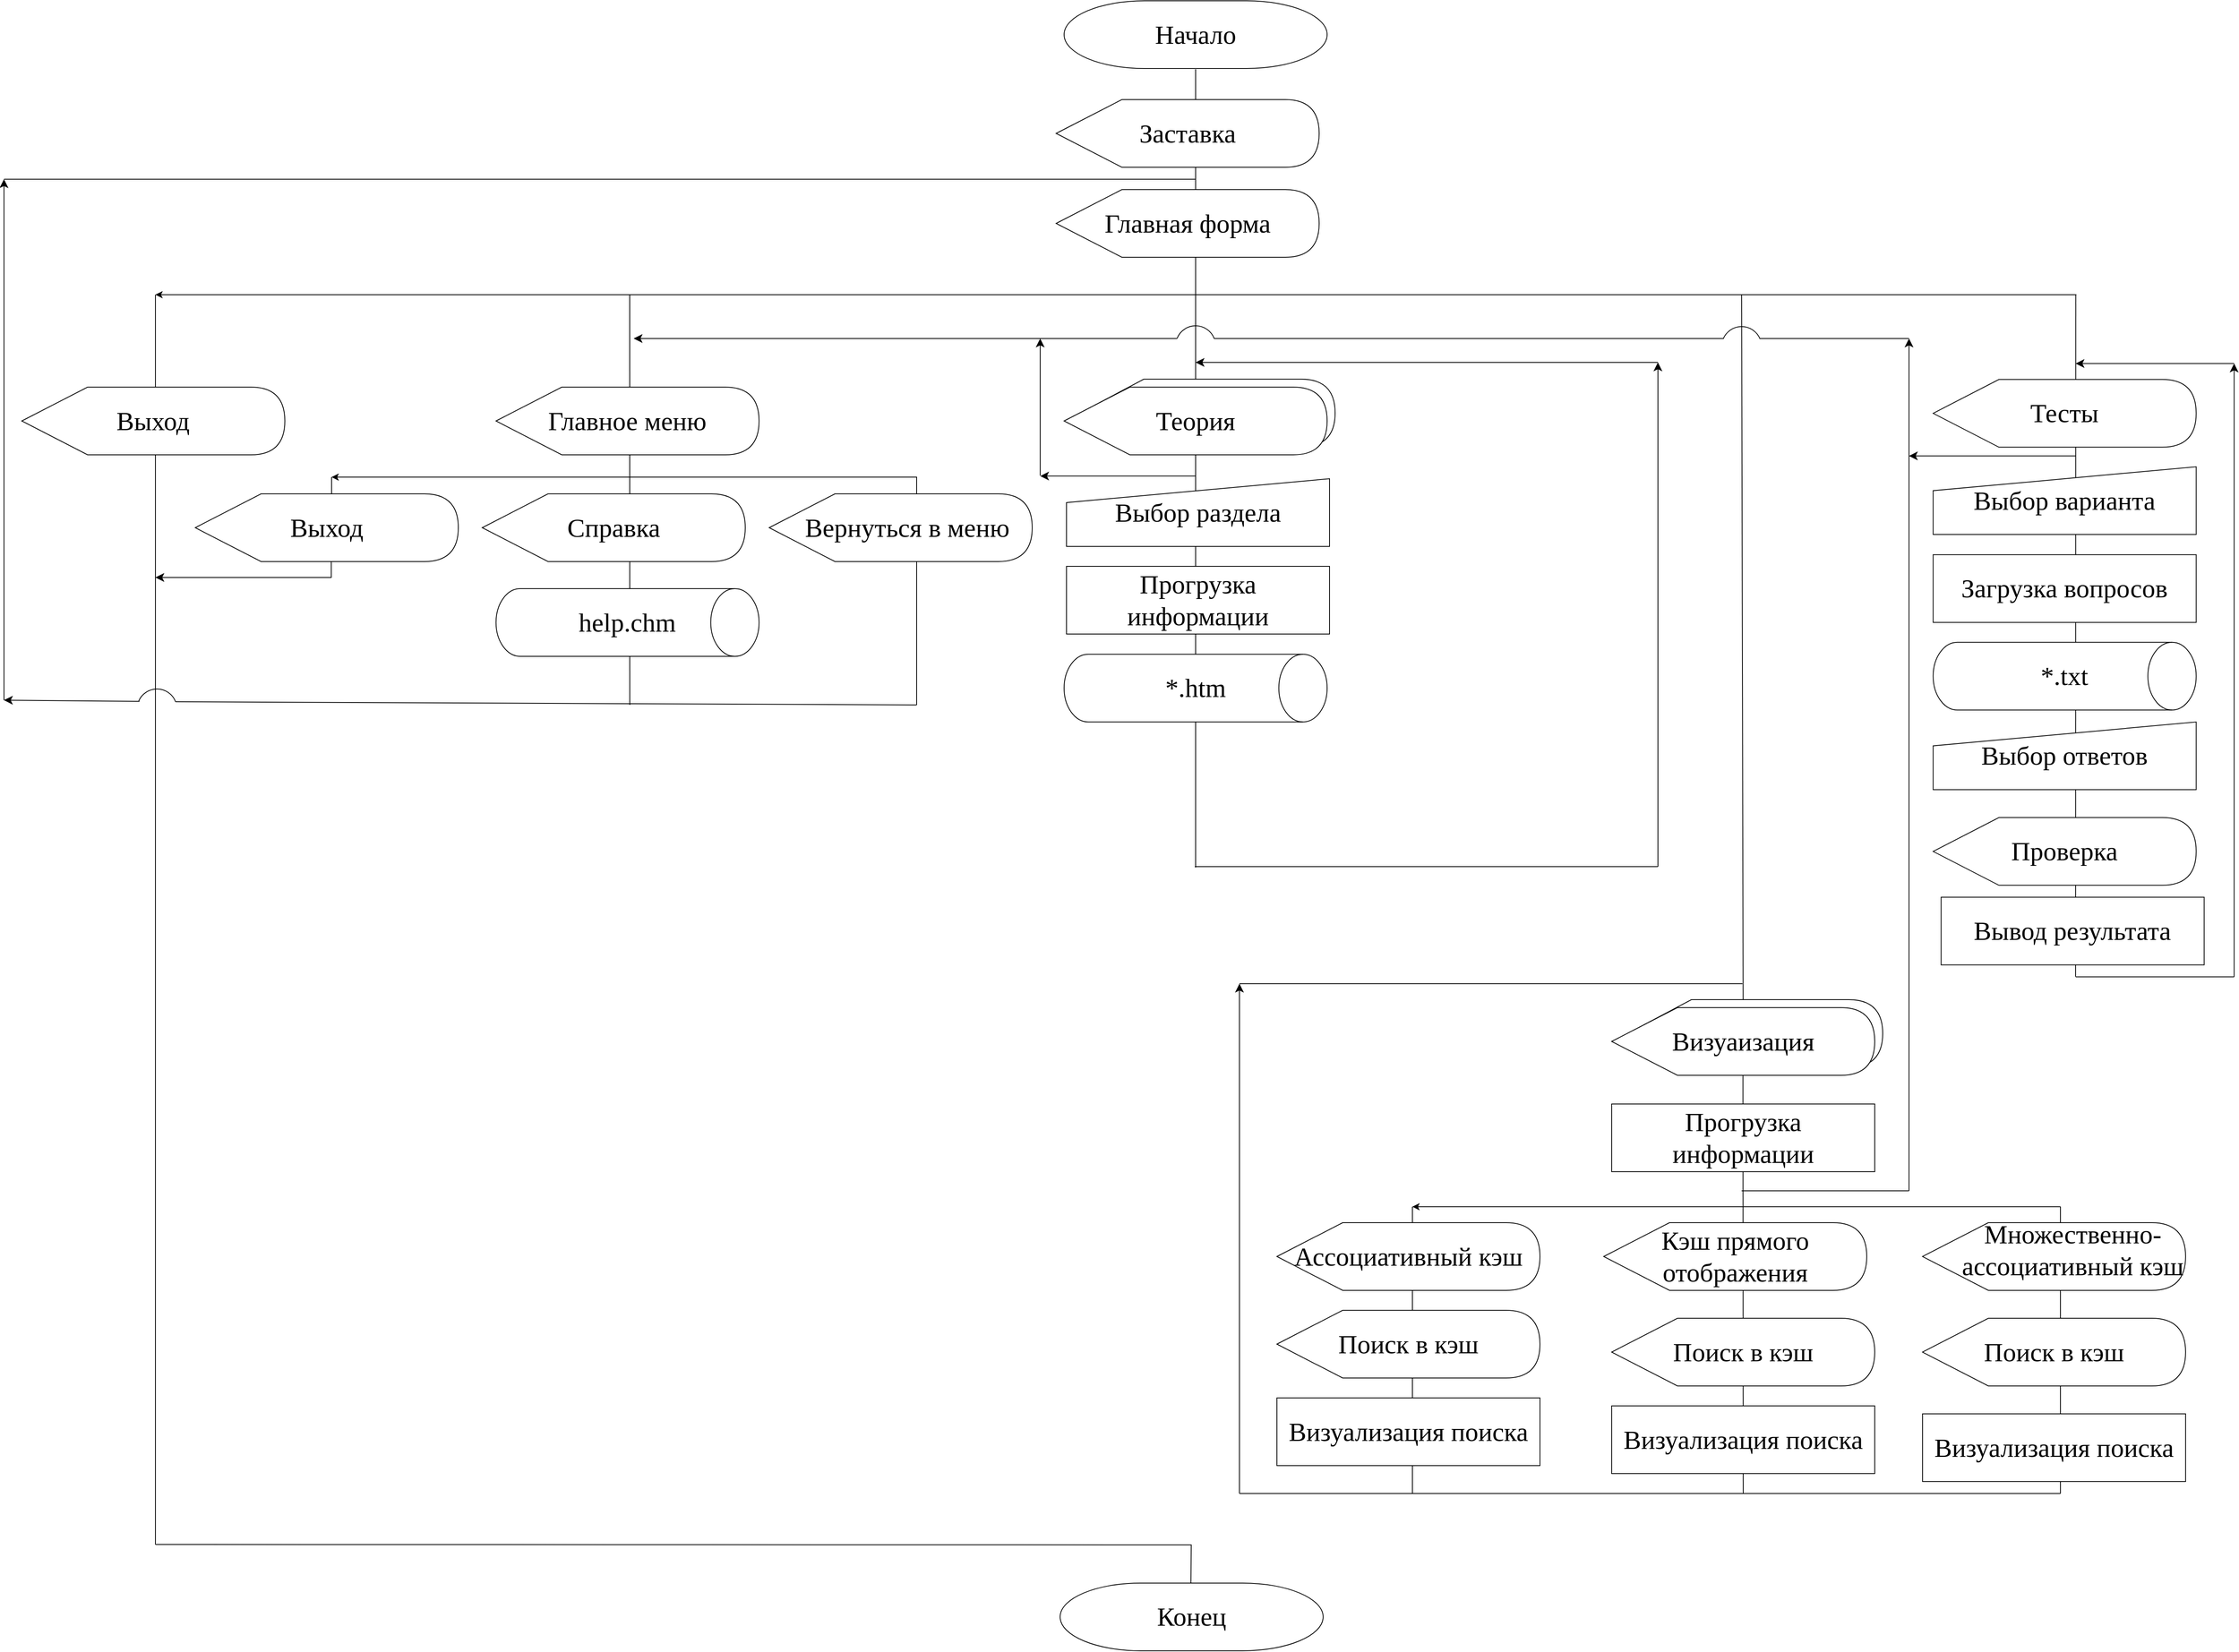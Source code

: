 <mxfile version="21.4.0" type="device">
  <diagram name="Страница 1" id="t_vg89urdh1FckDXaAt-">
    <mxGraphModel dx="4144" dy="2656" grid="0" gridSize="10" guides="1" tooltips="1" connect="1" arrows="1" fold="1" page="1" pageScale="1" pageWidth="3300" pageHeight="2339" math="0" shadow="0">
      <root>
        <mxCell id="0" />
        <mxCell id="1" parent="0" />
        <mxCell id="n9i95aWiuK1v4UaBcJTa-130" value="" style="endArrow=none;html=1;rounded=0;fontSize=33;startSize=8;endSize=8;curved=1;fontFamily=ISOCPEUR;" parent="1" edge="1">
          <mxGeometry width="50" height="50" relative="1" as="geometry">
            <mxPoint x="2845" y="1381" as="sourcePoint" />
            <mxPoint x="2845.21" y="525" as="targetPoint" />
          </mxGeometry>
        </mxCell>
        <mxCell id="n9i95aWiuK1v4UaBcJTa-122" value="" style="endArrow=none;html=1;rounded=0;fontSize=33;startSize=8;endSize=8;curved=1;fontFamily=ISOCPEUR;" parent="1" source="n9i95aWiuK1v4UaBcJTa-57" edge="1">
          <mxGeometry width="50" height="50" relative="1" as="geometry">
            <mxPoint x="2426" y="1633" as="sourcePoint" />
            <mxPoint x="2426" y="525" as="targetPoint" />
          </mxGeometry>
        </mxCell>
        <mxCell id="n9i95aWiuK1v4UaBcJTa-116" value="ч" style="endArrow=none;html=1;rounded=0;fontSize=33;startSize=8;endSize=8;curved=1;fontColor=#FFFFFF;fontFamily=ISOCPEUR;" parent="1" edge="1">
          <mxGeometry x="0.377" y="-170" width="50" height="50" relative="1" as="geometry">
            <mxPoint x="2826" y="2030" as="sourcePoint" />
            <mxPoint x="2826" y="1670" as="targetPoint" />
            <mxPoint as="offset" />
          </mxGeometry>
        </mxCell>
        <mxCell id="n9i95aWiuK1v4UaBcJTa-115" value="" style="endArrow=none;html=1;rounded=0;fontSize=33;startSize=8;endSize=8;curved=1;entryX=0.499;entryY=0.941;entryDx=0;entryDy=0;entryPerimeter=0;fontFamily=ISOCPEUR;" parent="1" target="n9i95aWiuK1v4UaBcJTa-57" edge="1">
          <mxGeometry width="50" height="50" relative="1" as="geometry">
            <mxPoint x="2428" y="2030" as="sourcePoint" />
            <mxPoint x="2427.52" y="1670" as="targetPoint" />
          </mxGeometry>
        </mxCell>
        <mxCell id="n9i95aWiuK1v4UaBcJTa-92" value="ч" style="endArrow=none;html=1;rounded=0;fontSize=33;startSize=8;endSize=8;curved=1;fontColor=#FFFFFF;fontFamily=ISOCPEUR;" parent="1" edge="1">
          <mxGeometry x="0.306" y="-120" width="50" height="50" relative="1" as="geometry">
            <mxPoint x="436" y="2094" as="sourcePoint" />
            <mxPoint x="436" y="525" as="targetPoint" />
            <mxPoint as="offset" />
          </mxGeometry>
        </mxCell>
        <mxCell id="n9i95aWiuK1v4UaBcJTa-39" value="" style="endArrow=none;html=1;rounded=0;fontSize=33;startSize=8;endSize=8;curved=1;fontFamily=ISOCPEUR;" parent="1" edge="1" source="TADvTj0M6922FNV51gR_-40">
          <mxGeometry width="50" height="50" relative="1" as="geometry">
            <mxPoint x="1741" y="1365" as="sourcePoint" />
            <mxPoint x="1741" y="242" as="targetPoint" />
          </mxGeometry>
        </mxCell>
        <mxCell id="n9i95aWiuK1v4UaBcJTa-29" value="ч" style="endArrow=none;html=1;rounded=0;fontSize=33;startSize=8;endSize=8;curved=1;fontColor=#FFFFFF;fontFamily=ISOCPEUR;" parent="1" edge="1">
          <mxGeometry x="0.306" y="-120" width="50" height="50" relative="1" as="geometry">
            <mxPoint x="1031.09" y="1040" as="sourcePoint" />
            <mxPoint x="1031" y="525" as="targetPoint" />
            <mxPoint as="offset" />
          </mxGeometry>
        </mxCell>
        <mxCell id="n9i95aWiuK1v4UaBcJTa-27" value="" style="shape=display;whiteSpace=wrap;html=1;fontSize=33;fontFamily=ISOCPEUR;" parent="1" vertex="1">
          <mxGeometry x="1596" y="631" width="320" height="85" as="geometry" />
        </mxCell>
        <mxCell id="n9i95aWiuK1v4UaBcJTa-15" style="edgeStyle=orthogonalEdgeStyle;rounded=0;orthogonalLoop=1;jettySize=auto;html=1;endArrow=none;endFill=0;strokeWidth=1;startArrow=classic;startFill=1;fontSize=33;fontFamily=ISOCPEUR;" parent="1" edge="1">
          <mxGeometry relative="1" as="geometry">
            <mxPoint x="1391" y="1040" as="targetPoint" />
            <mxPoint x="657" y="754" as="sourcePoint" />
            <Array as="points">
              <mxPoint x="1391" y="754" />
            </Array>
          </mxGeometry>
        </mxCell>
        <mxCell id="TADvTj0M6922FNV51gR_-8" value="&lt;font style=&quot;font-size: 33px;&quot; face=&quot;Isocpeur&quot;&gt;Теория&lt;/font&gt;" style="shape=display;whiteSpace=wrap;html=1;fontSize=33;fontFamily=ISOCPEUR;" parent="1" vertex="1">
          <mxGeometry x="1576" y="641" width="330" height="85" as="geometry" />
        </mxCell>
        <mxCell id="TADvTj0M6922FNV51gR_-11" value="&lt;font style=&quot;font-size: 33px;&quot; face=&quot;Isocpeur&quot;&gt;Заставка&lt;/font&gt;" style="shape=display;whiteSpace=wrap;html=1;fontSize=33;fontFamily=ISOCPEUR;" parent="1" vertex="1">
          <mxGeometry x="1566" y="280" width="330" height="85" as="geometry" />
        </mxCell>
        <mxCell id="TADvTj0M6922FNV51gR_-12" value="&lt;font face=&quot;Isocpeur&quot; style=&quot;font-size: 33px;&quot;&gt;&lt;span style=&quot;font-size: 33px;&quot;&gt;Главная форма&lt;/span&gt;&lt;/font&gt;" style="shape=display;whiteSpace=wrap;html=1;align=center;fontSize=33;fontFamily=ISOCPEUR;" parent="1" vertex="1">
          <mxGeometry x="1566" y="393" width="330" height="85" as="geometry" />
        </mxCell>
        <mxCell id="TADvTj0M6922FNV51gR_-25" style="edgeStyle=orthogonalEdgeStyle;rounded=0;orthogonalLoop=1;jettySize=auto;html=1;endArrow=none;endFill=0;startArrow=classic;startFill=1;fontSize=33;fontFamily=ISOCPEUR;" parent="1" edge="1">
          <mxGeometry relative="1" as="geometry">
            <mxPoint x="2846" y="525" as="targetPoint" />
            <mxPoint x="436" y="525" as="sourcePoint" />
            <Array as="points">
              <mxPoint x="1195.91" y="525" />
            </Array>
          </mxGeometry>
        </mxCell>
        <mxCell id="TADvTj0M6922FNV51gR_-31" value="&lt;span style=&quot;font-size: 33px;&quot;&gt;Тесты&lt;/span&gt;" style="shape=display;whiteSpace=wrap;html=1;fontFamily=ISOCPEUR;fontSize=33;" parent="1" vertex="1">
          <mxGeometry x="2666.29" y="631.39" width="330" height="85" as="geometry" />
        </mxCell>
        <mxCell id="TADvTj0M6922FNV51gR_-34" value="&lt;font face=&quot;Isocpeur&quot; style=&quot;font-size: 33px;&quot;&gt;&lt;span style=&quot;font-size: 33px;&quot;&gt;Главное меню&lt;/span&gt;&lt;/font&gt;" style="shape=display;whiteSpace=wrap;html=1;fontSize=33;fontFamily=ISOCPEUR;" parent="1" vertex="1">
          <mxGeometry x="863.31" y="641" width="330" height="85" as="geometry" />
        </mxCell>
        <mxCell id="TADvTj0M6922FNV51gR_-75" value="&lt;font face=&quot;Isocpeur&quot; style=&quot;font-size: 33px;&quot;&gt;help.chm&lt;/font&gt;" style="strokeWidth=1;html=1;shape=mxgraph.flowchart.direct_data;whiteSpace=wrap;fontSize=33;fontFamily=ISOCPEUR;" parent="1" vertex="1">
          <mxGeometry x="863.31" y="894" width="330" height="85" as="geometry" />
        </mxCell>
        <mxCell id="TADvTj0M6922FNV51gR_-90" value="Загрузка вопросов" style="rounded=0;whiteSpace=wrap;html=1;fontFamily=ISOCPEUR;fontSize=33;" parent="1" vertex="1">
          <mxGeometry x="2666.29" y="851.39" width="330" height="85" as="geometry" />
        </mxCell>
        <mxCell id="TADvTj0M6922FNV51gR_-93" value="&lt;font face=&quot;Isocpeur&quot; style=&quot;font-size: 33px;&quot;&gt;*.txt&lt;/font&gt;" style="strokeWidth=1;html=1;shape=mxgraph.flowchart.direct_data;whiteSpace=wrap;fontSize=33;fontFamily=ISOCPEUR;" parent="1" vertex="1">
          <mxGeometry x="2666.29" y="961.39" width="330" height="85" as="geometry" />
        </mxCell>
        <mxCell id="TADvTj0M6922FNV51gR_-114" value="&lt;font style=&quot;font-size: 33px;&quot;&gt;Прогрузка информации&lt;/font&gt;" style="rounded=0;whiteSpace=wrap;html=1;fontFamily=ISOCPEUR;fontSize=33;" parent="1" vertex="1">
          <mxGeometry x="2263" y="1541" width="330" height="85" as="geometry" />
        </mxCell>
        <mxCell id="TADvTj0M6922FNV51gR_-242" value="" style="edgeStyle=orthogonalEdgeStyle;rounded=0;orthogonalLoop=1;jettySize=auto;html=1;endArrow=none;endFill=0;" parent="1" edge="1">
          <mxGeometry relative="1" as="geometry">
            <mxPoint x="1166.09" y="1478.54" as="sourcePoint" />
          </mxGeometry>
        </mxCell>
        <mxCell id="TADvTj0M6922FNV51gR_-255" value="" style="edgeStyle=orthogonalEdgeStyle;rounded=0;orthogonalLoop=1;jettySize=auto;html=1;endArrow=none;endFill=0;fontSize=33;fontFamily=ISOCPEUR;" parent="1" edge="1">
          <mxGeometry relative="1" as="geometry">
            <mxPoint x="657" y="754" as="targetPoint" />
            <Array as="points">
              <mxPoint x="657.28" y="775.02" />
              <mxPoint x="657.28" y="775.02" />
            </Array>
            <mxPoint x="657" y="773.56" as="sourcePoint" />
          </mxGeometry>
        </mxCell>
        <mxCell id="n9i95aWiuK1v4UaBcJTa-7" value="" style="endArrow=none;html=1;rounded=0;fontSize=33;startSize=8;endSize=8;curved=1;fontFamily=ISOCPEUR;" parent="1" edge="1">
          <mxGeometry width="50" height="50" relative="1" as="geometry">
            <mxPoint x="656.62" y="880" as="sourcePoint" />
            <mxPoint x="656.62" y="860" as="targetPoint" />
          </mxGeometry>
        </mxCell>
        <mxCell id="n9i95aWiuK1v4UaBcJTa-12" value="&lt;font face=&quot;Isocpeur&quot; style=&quot;font-size: 33px;&quot;&gt;&lt;span style=&quot;font-size: 33px;&quot;&gt;Справка&lt;/span&gt;&lt;/font&gt;" style="shape=display;whiteSpace=wrap;html=1;fontSize=33;fontFamily=ISOCPEUR;" parent="1" vertex="1">
          <mxGeometry x="846.0" y="775" width="330" height="85" as="geometry" />
        </mxCell>
        <mxCell id="n9i95aWiuK1v4UaBcJTa-13" value="&lt;font face=&quot;Isocpeur&quot; style=&quot;font-size: 33px;&quot;&gt;&lt;span style=&quot;font-size: 33px;&quot;&gt;Выход&lt;/span&gt;&lt;/font&gt;" style="shape=display;whiteSpace=wrap;html=1;fontSize=33;fontFamily=ISOCPEUR;" parent="1" vertex="1">
          <mxGeometry x="486.0" y="775" width="330" height="85" as="geometry" />
        </mxCell>
        <mxCell id="TADvTj0M6922FNV51gR_-38" value="&lt;font style=&quot;font-size: 33px;&quot;&gt;Прогрузка информации&lt;/font&gt;" style="rounded=0;whiteSpace=wrap;html=1;fontFamily=ISOCPEUR;fontSize=33;" parent="1" vertex="1">
          <mxGeometry x="1579" y="866" width="330" height="85" as="geometry" />
        </mxCell>
        <mxCell id="n9i95aWiuK1v4UaBcJTa-41" value="" style="endArrow=classic;html=1;rounded=0;fontSize=33;startSize=8;endSize=8;curved=1;fontFamily=ISOCPEUR;" parent="1" edge="1">
          <mxGeometry width="50" height="50" relative="1" as="geometry">
            <mxPoint x="1741" y="752.67" as="sourcePoint" />
            <mxPoint x="1546" y="752.67" as="targetPoint" />
          </mxGeometry>
        </mxCell>
        <mxCell id="n9i95aWiuK1v4UaBcJTa-42" value="" style="endArrow=classic;html=1;rounded=0;fontSize=33;startSize=8;endSize=8;curved=1;startArrow=none;startFill=0;endFill=1;fontFamily=ISOCPEUR;" parent="1" edge="1">
          <mxGeometry width="50" height="50" relative="1" as="geometry">
            <mxPoint x="2321" y="1243" as="sourcePoint" />
            <mxPoint x="2321" y="610" as="targetPoint" />
          </mxGeometry>
        </mxCell>
        <mxCell id="n9i95aWiuK1v4UaBcJTa-52" value="" style="endArrow=classic;html=1;rounded=0;fontSize=33;startSize=8;endSize=8;curved=1;fontFamily=ISOCPEUR;" parent="1" edge="1">
          <mxGeometry width="50" height="50" relative="1" as="geometry">
            <mxPoint x="1546" y="752" as="sourcePoint" />
            <mxPoint x="1546" y="580" as="targetPoint" />
          </mxGeometry>
        </mxCell>
        <mxCell id="n9i95aWiuK1v4UaBcJTa-53" value="" style="endArrow=classic;html=1;rounded=0;fontSize=33;startSize=8;endSize=8;curved=1;fontFamily=ISOCPEUR;" parent="1" edge="1">
          <mxGeometry width="50" height="50" relative="1" as="geometry">
            <mxPoint x="1546" y="580" as="sourcePoint" />
            <mxPoint x="1036" y="580" as="targetPoint" />
          </mxGeometry>
        </mxCell>
        <mxCell id="n9i95aWiuK1v4UaBcJTa-54" value="" style="endArrow=none;html=1;rounded=0;fontSize=33;startSize=8;endSize=8;curved=1;fontFamily=ISOCPEUR;" parent="1" edge="1">
          <mxGeometry width="50" height="50" relative="1" as="geometry">
            <mxPoint x="1740" y="1243" as="sourcePoint" />
            <mxPoint x="2321" y="1243" as="targetPoint" />
          </mxGeometry>
        </mxCell>
        <mxCell id="n9i95aWiuK1v4UaBcJTa-55" value="" style="endArrow=classic;html=1;rounded=0;fontSize=33;startSize=8;endSize=8;curved=1;fontFamily=ISOCPEUR;" parent="1" edge="1">
          <mxGeometry width="50" height="50" relative="1" as="geometry">
            <mxPoint x="2321" y="610" as="sourcePoint" />
            <mxPoint x="1741" y="610" as="targetPoint" />
          </mxGeometry>
        </mxCell>
        <mxCell id="n9i95aWiuK1v4UaBcJTa-56" value="" style="shape=display;whiteSpace=wrap;html=1;fontSize=33;fontFamily=ISOCPEUR;" parent="1" vertex="1">
          <mxGeometry x="2283" y="1410" width="320" height="85" as="geometry" />
        </mxCell>
        <mxCell id="n9i95aWiuK1v4UaBcJTa-57" value="&lt;font style=&quot;font-size: 33px;&quot; face=&quot;Isocpeur&quot;&gt;Визуаизация&lt;/font&gt;" style="shape=display;whiteSpace=wrap;html=1;fontSize=33;fontFamily=ISOCPEUR;" parent="1" vertex="1">
          <mxGeometry x="2263" y="1420" width="330" height="85" as="geometry" />
        </mxCell>
        <mxCell id="n9i95aWiuK1v4UaBcJTa-88" value="&lt;font style=&quot;font-size: 33px;&quot; face=&quot;Isocpeur&quot;&gt;&amp;nbsp; Вернуться в меню&lt;/font&gt;" style="shape=display;whiteSpace=wrap;html=1;fontSize=33;fontFamily=ISOCPEUR;" parent="1" vertex="1">
          <mxGeometry x="1206" y="775" width="330" height="85" as="geometry" />
        </mxCell>
        <mxCell id="n9i95aWiuK1v4UaBcJTa-89" value="&lt;font face=&quot;Isocpeur&quot; style=&quot;font-size: 33px;&quot;&gt;&lt;span style=&quot;font-size: 33px;&quot;&gt;Выход&lt;/span&gt;&lt;/font&gt;" style="shape=display;whiteSpace=wrap;html=1;fontSize=33;fontFamily=ISOCPEUR;" parent="1" vertex="1">
          <mxGeometry x="268.36" y="641" width="330" height="85" as="geometry" />
        </mxCell>
        <mxCell id="n9i95aWiuK1v4UaBcJTa-95" value="" style="endArrow=classic;html=1;rounded=0;fontSize=33;startSize=8;endSize=8;curved=1;fontFamily=ISOCPEUR;" parent="1" edge="1">
          <mxGeometry width="50" height="50" relative="1" as="geometry">
            <mxPoint x="657" y="880" as="sourcePoint" />
            <mxPoint x="436.0" y="880" as="targetPoint" />
          </mxGeometry>
        </mxCell>
        <mxCell id="n9i95aWiuK1v4UaBcJTa-96" value="" style="endArrow=none;html=1;rounded=0;fontSize=33;startSize=8;endSize=8;curved=1;fontFamily=ISOCPEUR;endFill=0;" parent="1" edge="1">
          <mxGeometry width="50" height="50" relative="1" as="geometry">
            <mxPoint x="1391" y="1040" as="sourcePoint" />
            <mxPoint x="461" y="1036" as="targetPoint" />
          </mxGeometry>
        </mxCell>
        <mxCell id="n9i95aWiuK1v4UaBcJTa-97" value="" style="endArrow=classic;html=1;rounded=0;fontSize=33;startSize=8;endSize=8;curved=1;fontFamily=ISOCPEUR;" parent="1" edge="1">
          <mxGeometry width="50" height="50" relative="1" as="geometry">
            <mxPoint x="246" y="1034" as="sourcePoint" />
            <mxPoint x="246" y="380" as="targetPoint" />
          </mxGeometry>
        </mxCell>
        <mxCell id="n9i95aWiuK1v4UaBcJTa-98" value="" style="endArrow=none;html=1;rounded=0;fontSize=33;startSize=8;endSize=8;curved=1;endFill=0;fontFamily=ISOCPEUR;" parent="1" edge="1">
          <mxGeometry width="50" height="50" relative="1" as="geometry">
            <mxPoint x="1741" y="380" as="sourcePoint" />
            <mxPoint x="246" y="380" as="targetPoint" />
          </mxGeometry>
        </mxCell>
        <mxCell id="n9i95aWiuK1v4UaBcJTa-100" value="" style="endArrow=none;html=1;rounded=0;fontSize=33;startSize=8;endSize=8;curved=1;fontFamily=ISOCPEUR;" parent="1" edge="1">
          <mxGeometry width="50" height="50" relative="1" as="geometry">
            <mxPoint x="2013" y="2030" as="sourcePoint" />
            <mxPoint x="2013" y="1670" as="targetPoint" />
          </mxGeometry>
        </mxCell>
        <mxCell id="n9i95aWiuK1v4UaBcJTa-101" value="&lt;font face=&quot;Isocpeur&quot; style=&quot;font-size: 33px;&quot;&gt;Кэш прямого отображения&lt;/font&gt;" style="shape=display;whiteSpace=wrap;html=1;fontSize=33;fontFamily=ISOCPEUR;" parent="1" vertex="1">
          <mxGeometry x="2253" y="1690" width="330" height="85" as="geometry" />
        </mxCell>
        <mxCell id="n9i95aWiuK1v4UaBcJTa-102" value="&lt;font face=&quot;Isocpeur&quot; style=&quot;font-size: 33px;&quot;&gt;Ассоциативный кэш&lt;/font&gt;" style="shape=display;whiteSpace=wrap;html=1;fontSize=33;fontFamily=ISOCPEUR;" parent="1" vertex="1">
          <mxGeometry x="1843" y="1690" width="330" height="85" as="geometry" />
        </mxCell>
        <mxCell id="n9i95aWiuK1v4UaBcJTa-103" style="edgeStyle=orthogonalEdgeStyle;rounded=0;orthogonalLoop=1;jettySize=auto;html=1;endArrow=classic;endFill=1;startArrow=none;startFill=0;fontSize=33;fontFamily=ISOCPEUR;" parent="1" edge="1">
          <mxGeometry relative="1" as="geometry">
            <mxPoint x="2013.44" y="1670" as="targetPoint" />
            <mxPoint x="2428" y="1670" as="sourcePoint" />
            <Array as="points">
              <mxPoint x="2012.94" y="1670.55" />
              <mxPoint x="2012.94" y="1670.55" />
            </Array>
          </mxGeometry>
        </mxCell>
        <mxCell id="n9i95aWiuK1v4UaBcJTa-106" value="" style="shape=display;whiteSpace=wrap;html=1;fontSize=33;fontFamily=ISOCPEUR;" parent="1" vertex="1">
          <mxGeometry x="2653" y="1690" width="330" height="85" as="geometry" />
        </mxCell>
        <mxCell id="n9i95aWiuK1v4UaBcJTa-109" value="" style="endArrow=none;html=1;rounded=0;fontSize=33;startSize=8;endSize=8;curved=1;fontFamily=ISOCPEUR;" parent="1" edge="1">
          <mxGeometry width="50" height="50" relative="1" as="geometry">
            <mxPoint x="1796" y="2030" as="sourcePoint" />
            <mxPoint x="2826" y="2030" as="targetPoint" />
          </mxGeometry>
        </mxCell>
        <mxCell id="n9i95aWiuK1v4UaBcJTa-111" value="&lt;font style=&quot;font-size: 33px;&quot; face=&quot;Isocpeur&quot;&gt;Поиск в кэш&lt;/font&gt;" style="shape=display;whiteSpace=wrap;html=1;fontSize=33;fontFamily=ISOCPEUR;" parent="1" vertex="1">
          <mxGeometry x="1843" y="1800" width="330" height="85" as="geometry" />
        </mxCell>
        <mxCell id="n9i95aWiuK1v4UaBcJTa-112" value="&lt;font style=&quot;font-size: 33px;&quot; face=&quot;Isocpeur&quot;&gt;Поиск в кэш&lt;/font&gt;" style="shape=display;whiteSpace=wrap;html=1;fontSize=33;fontFamily=ISOCPEUR;" parent="1" vertex="1">
          <mxGeometry x="2263" y="1810" width="330" height="85" as="geometry" />
        </mxCell>
        <mxCell id="n9i95aWiuK1v4UaBcJTa-113" value="&lt;font style=&quot;font-size: 33px;&quot; face=&quot;Isocpeur&quot;&gt;Поиск в кэш&lt;/font&gt;" style="shape=display;whiteSpace=wrap;html=1;fontSize=33;fontFamily=ISOCPEUR;" parent="1" vertex="1">
          <mxGeometry x="2653" y="1810" width="330" height="85" as="geometry" />
        </mxCell>
        <mxCell id="n9i95aWiuK1v4UaBcJTa-117" value="ч" style="endArrow=none;html=1;rounded=0;fontSize=33;startSize=8;endSize=8;curved=1;fontColor=#FFFFFF;startArrow=none;startFill=0;endFill=0;fontFamily=ISOCPEUR;" parent="1" edge="1">
          <mxGeometry x="-0.3" y="-130" width="50" height="50" relative="1" as="geometry">
            <mxPoint x="2826" y="1670" as="sourcePoint" />
            <mxPoint x="2426" y="1670" as="targetPoint" />
            <mxPoint as="offset" />
          </mxGeometry>
        </mxCell>
        <mxCell id="n9i95aWiuK1v4UaBcJTa-118" value="&lt;font style=&quot;font-size: 33px;&quot;&gt;Визуализация поиска&lt;/font&gt;" style="rounded=0;whiteSpace=wrap;html=1;fontFamily=ISOCPEUR;fontSize=33;" parent="1" vertex="1">
          <mxGeometry x="1843" y="1910" width="330" height="85" as="geometry" />
        </mxCell>
        <mxCell id="n9i95aWiuK1v4UaBcJTa-119" value="&lt;font style=&quot;font-size: 33px;&quot;&gt;Визуализация поиска&lt;/font&gt;" style="rounded=0;whiteSpace=wrap;html=1;fontFamily=ISOCPEUR;fontSize=33;" parent="1" vertex="1">
          <mxGeometry x="2263" y="1920" width="330" height="85" as="geometry" />
        </mxCell>
        <mxCell id="n9i95aWiuK1v4UaBcJTa-120" value="&lt;font style=&quot;font-size: 33px;&quot;&gt;Визуализация поиска&lt;/font&gt;" style="rounded=0;whiteSpace=wrap;html=1;fontFamily=ISOCPEUR;fontSize=33;" parent="1" vertex="1">
          <mxGeometry x="2653" y="1930" width="330" height="85" as="geometry" />
        </mxCell>
        <mxCell id="n9i95aWiuK1v4UaBcJTa-121" value="&lt;font face=&quot;ISOCPEUR&quot; style=&quot;font-size: 33px;&quot;&gt;&lt;span style=&quot;font-size: 33px;&quot;&gt;Множественно-&lt;br style=&quot;font-size: 33px;&quot;&gt;ассоциативный кэш&lt;/span&gt;&lt;/font&gt;" style="text;html=1;align=center;verticalAlign=middle;resizable=0;points=[];autosize=1;strokeColor=none;fillColor=none;fontSize=33;fontFamily=ISOCPEUR;" parent="1" vertex="1">
          <mxGeometry x="2696" y="1680" width="290" height="90" as="geometry" />
        </mxCell>
        <mxCell id="n9i95aWiuK1v4UaBcJTa-123" value="" style="endArrow=classic;html=1;rounded=0;fontSize=33;startSize=8;endSize=8;curved=1;startArrow=none;startFill=0;endFill=1;fontFamily=ISOCPEUR;" parent="1" edge="1">
          <mxGeometry width="50" height="50" relative="1" as="geometry">
            <mxPoint x="1796" y="2030" as="sourcePoint" />
            <mxPoint x="1796" y="1390" as="targetPoint" />
          </mxGeometry>
        </mxCell>
        <mxCell id="n9i95aWiuK1v4UaBcJTa-124" value="" style="endArrow=none;html=1;rounded=0;fontSize=33;startSize=8;endSize=8;curved=1;startArrow=none;startFill=0;endFill=0;fontFamily=ISOCPEUR;" parent="1" edge="1">
          <mxGeometry width="50" height="50" relative="1" as="geometry">
            <mxPoint x="1796" y="1390" as="sourcePoint" />
            <mxPoint x="2427" y="1390" as="targetPoint" />
          </mxGeometry>
        </mxCell>
        <mxCell id="n9i95aWiuK1v4UaBcJTa-127" value="Проверка" style="shape=display;whiteSpace=wrap;html=1;fontFamily=ISOCPEUR;fontSize=33;" parent="1" vertex="1">
          <mxGeometry x="2666.29" y="1181.39" width="330" height="85" as="geometry" />
        </mxCell>
        <mxCell id="n9i95aWiuK1v4UaBcJTa-128" value="Вывод результата" style="rounded=0;whiteSpace=wrap;html=1;fontFamily=ISOCPEUR;fontSize=33;" parent="1" vertex="1">
          <mxGeometry x="2676.29" y="1281.39" width="330" height="85" as="geometry" />
        </mxCell>
        <mxCell id="n9i95aWiuK1v4UaBcJTa-129" value="&lt;font face=&quot;ISOCPEUR&quot; style=&quot;font-size: 33px;&quot;&gt;Выбор ответов&lt;/font&gt;" style="shape=manualInput;whiteSpace=wrap;html=1;fontSize=16;" parent="1" vertex="1">
          <mxGeometry x="2666.29" y="1061.39" width="330" height="85" as="geometry" />
        </mxCell>
        <mxCell id="n9i95aWiuK1v4UaBcJTa-131" value="" style="endArrow=none;html=1;rounded=0;fontSize=12;startSize=8;endSize=8;curved=1;" parent="1" edge="1">
          <mxGeometry width="50" height="50" relative="1" as="geometry">
            <mxPoint x="2845" y="1381.39" as="sourcePoint" />
            <mxPoint x="3043.89" y="1381.39" as="targetPoint" />
          </mxGeometry>
        </mxCell>
        <mxCell id="n9i95aWiuK1v4UaBcJTa-132" value="" style="endArrow=classic;html=1;rounded=0;fontSize=33;startSize=8;endSize=8;curved=1;startArrow=none;startFill=0;endFill=1;fontFamily=ISOCPEUR;" parent="1" edge="1">
          <mxGeometry width="50" height="50" relative="1" as="geometry">
            <mxPoint x="3043.89" y="1381.39" as="sourcePoint" />
            <mxPoint x="3043.89" y="611.39" as="targetPoint" />
          </mxGeometry>
        </mxCell>
        <mxCell id="n9i95aWiuK1v4UaBcJTa-133" value="" style="endArrow=classic;html=1;rounded=0;fontSize=33;startSize=8;endSize=8;curved=1;startArrow=none;startFill=0;endFill=1;fontFamily=ISOCPEUR;" parent="1" edge="1">
          <mxGeometry width="50" height="50" relative="1" as="geometry">
            <mxPoint x="3043.89" y="611.39" as="sourcePoint" />
            <mxPoint x="2845" y="611.39" as="targetPoint" />
          </mxGeometry>
        </mxCell>
        <mxCell id="n9i95aWiuK1v4UaBcJTa-134" value="" style="endArrow=classic;html=1;rounded=0;fontSize=33;startSize=8;endSize=8;curved=1;startArrow=none;startFill=0;endFill=1;fontFamily=ISOCPEUR;" parent="1" edge="1">
          <mxGeometry width="50" height="50" relative="1" as="geometry">
            <mxPoint x="2845" y="727.39" as="sourcePoint" />
            <mxPoint x="2635.89" y="727.39" as="targetPoint" />
          </mxGeometry>
        </mxCell>
        <mxCell id="n9i95aWiuK1v4UaBcJTa-135" value="" style="endArrow=classic;html=1;rounded=0;fontSize=33;startSize=8;endSize=8;curved=1;startArrow=none;startFill=0;endFill=1;fontFamily=ISOCPEUR;" parent="1" edge="1">
          <mxGeometry width="50" height="50" relative="1" as="geometry">
            <mxPoint x="2636" y="1650" as="sourcePoint" />
            <mxPoint x="2636" y="580" as="targetPoint" />
          </mxGeometry>
        </mxCell>
        <mxCell id="n9i95aWiuK1v4UaBcJTa-136" value="" style="endArrow=none;html=1;rounded=0;fontSize=33;startSize=8;endSize=8;curved=1;startArrow=none;startFill=0;endFill=0;fontFamily=ISOCPEUR;" parent="1" edge="1">
          <mxGeometry width="50" height="50" relative="1" as="geometry">
            <mxPoint x="2426" y="1650" as="sourcePoint" />
            <mxPoint x="2636" y="1650" as="targetPoint" />
          </mxGeometry>
        </mxCell>
        <mxCell id="n9i95aWiuK1v4UaBcJTa-138" value="" style="verticalLabelPosition=bottom;verticalAlign=top;html=1;shape=mxgraph.basic.arc;startAngle=0.312;endAngle=0.688;fontSize=16;rotation=-180;" parent="1" vertex="1">
          <mxGeometry x="2401" y="565" width="50" height="50" as="geometry" />
        </mxCell>
        <mxCell id="n9i95aWiuK1v4UaBcJTa-140" value="" style="endArrow=none;html=1;rounded=0;fontSize=12;startSize=8;endSize=8;curved=1;" parent="1" edge="1">
          <mxGeometry width="50" height="50" relative="1" as="geometry">
            <mxPoint x="2449" y="580" as="sourcePoint" />
            <mxPoint x="2636" y="580" as="targetPoint" />
          </mxGeometry>
        </mxCell>
        <mxCell id="n9i95aWiuK1v4UaBcJTa-141" value="" style="endArrow=none;html=1;rounded=0;fontSize=33;startSize=8;endSize=8;curved=1;startArrow=none;startFill=0;endFill=0;fontFamily=ISOCPEUR;" parent="1" edge="1">
          <mxGeometry width="50" height="50" relative="1" as="geometry">
            <mxPoint x="2403" y="580" as="sourcePoint" />
            <mxPoint x="1764" y="580" as="targetPoint" />
          </mxGeometry>
        </mxCell>
        <mxCell id="n9i95aWiuK1v4UaBcJTa-142" value="" style="verticalLabelPosition=bottom;verticalAlign=top;html=1;shape=mxgraph.basic.arc;startAngle=0.312;endAngle=0.692;fontSize=16;rotation=-180;" parent="1" vertex="1">
          <mxGeometry x="1716" y="564" width="50" height="50" as="geometry" />
        </mxCell>
        <mxCell id="n9i95aWiuK1v4UaBcJTa-143" value="" style="endArrow=none;html=1;rounded=0;fontSize=33;startSize=8;endSize=8;curved=1;fontFamily=ISOCPEUR;endFill=0;" parent="1" edge="1">
          <mxGeometry width="50" height="50" relative="1" as="geometry">
            <mxPoint x="1718" y="580" as="sourcePoint" />
            <mxPoint x="1546" y="580" as="targetPoint" />
          </mxGeometry>
        </mxCell>
        <mxCell id="2juctPhmuBO_DgQGkh8T-1" value="" style="endArrow=none;html=1;rounded=0;fontSize=12;startSize=8;endSize=8;endFill=0;edgeStyle=orthogonalEdgeStyle;entryX=0.509;entryY=0.003;entryDx=0;entryDy=0;entryPerimeter=0;" parent="1" edge="1">
          <mxGeometry width="50" height="50" relative="1" as="geometry">
            <mxPoint x="436" y="2094" as="sourcePoint" />
            <mxPoint x="1734.952" y="2159.255" as="targetPoint" />
          </mxGeometry>
        </mxCell>
        <mxCell id="2juctPhmuBO_DgQGkh8T-2" value="" style="verticalLabelPosition=bottom;verticalAlign=top;html=1;shape=mxgraph.basic.arc;startAngle=0.312;endAngle=0.69;fontSize=16;rotation=-180;" parent="1" vertex="1">
          <mxGeometry x="413" y="1020.0" width="50" height="50" as="geometry" />
        </mxCell>
        <mxCell id="2juctPhmuBO_DgQGkh8T-4" value="" style="endArrow=classic;html=1;rounded=0;fontSize=12;startSize=8;endSize=8;curved=1;exitX=0.94;exitY=0.69;exitDx=0;exitDy=0;exitPerimeter=0;" parent="1" source="2juctPhmuBO_DgQGkh8T-2" edge="1">
          <mxGeometry width="50" height="50" relative="1" as="geometry">
            <mxPoint x="382" y="1035" as="sourcePoint" />
            <mxPoint x="246" y="1034" as="targetPoint" />
          </mxGeometry>
        </mxCell>
        <mxCell id="3Fq11k2SxnwJ8wvjbO3X-2" value="&lt;font style=&quot;font-size: 33px;&quot; face=&quot;ISOCPEUR&quot;&gt;Конец&lt;/font&gt;" style="strokeWidth=1;html=1;shape=mxgraph.flowchart.terminator;whiteSpace=wrap;fontSize=16;" parent="1" vertex="1">
          <mxGeometry x="1571" y="2142.47" width="330" height="85" as="geometry" />
        </mxCell>
        <mxCell id="3Fq11k2SxnwJ8wvjbO3X-3" value="&lt;font style=&quot;font-size: 33px;&quot; face=&quot;ISOCPEUR&quot;&gt;Начало&lt;/font&gt;" style="strokeWidth=1;html=1;shape=mxgraph.flowchart.terminator;whiteSpace=wrap;fontSize=16;" parent="1" vertex="1">
          <mxGeometry x="1576" y="156" width="330" height="85" as="geometry" />
        </mxCell>
        <mxCell id="Sbr4lHybfniiJ5EboauX-1" value="" style="endArrow=none;html=1;rounded=0;fontSize=33;startSize=8;endSize=8;curved=1;fontFamily=ISOCPEUR;" edge="1" parent="1" target="TADvTj0M6922FNV51gR_-40">
          <mxGeometry width="50" height="50" relative="1" as="geometry">
            <mxPoint x="1741" y="1244" as="sourcePoint" />
            <mxPoint x="1741" y="242" as="targetPoint" />
          </mxGeometry>
        </mxCell>
        <mxCell id="TADvTj0M6922FNV51gR_-40" value="&lt;font face=&quot;Isocpeur&quot; style=&quot;font-size: 33px;&quot;&gt;*.htm&lt;/font&gt;" style="strokeWidth=1;html=1;shape=mxgraph.flowchart.direct_data;whiteSpace=wrap;fontSize=33;fontFamily=ISOCPEUR;" parent="1" vertex="1">
          <mxGeometry x="1576" y="976.39" width="330" height="85" as="geometry" />
        </mxCell>
        <mxCell id="Sbr4lHybfniiJ5EboauX-2" value="&lt;font face=&quot;ISOCPEUR&quot; style=&quot;font-size: 33px;&quot;&gt;Выбор раздела&lt;/font&gt;" style="shape=manualInput;whiteSpace=wrap;html=1;fontSize=16;" vertex="1" parent="1">
          <mxGeometry x="1579" y="756.0" width="330" height="85" as="geometry" />
        </mxCell>
        <mxCell id="Sbr4lHybfniiJ5EboauX-3" value="&lt;font face=&quot;ISOCPEUR&quot;&gt;&lt;span style=&quot;font-size: 33px;&quot;&gt;Выбор варианта&lt;br&gt;&lt;/span&gt;&lt;/font&gt;" style="shape=manualInput;whiteSpace=wrap;html=1;fontSize=16;" vertex="1" parent="1">
          <mxGeometry x="2666.29" y="741.0" width="330" height="85" as="geometry" />
        </mxCell>
      </root>
    </mxGraphModel>
  </diagram>
</mxfile>
